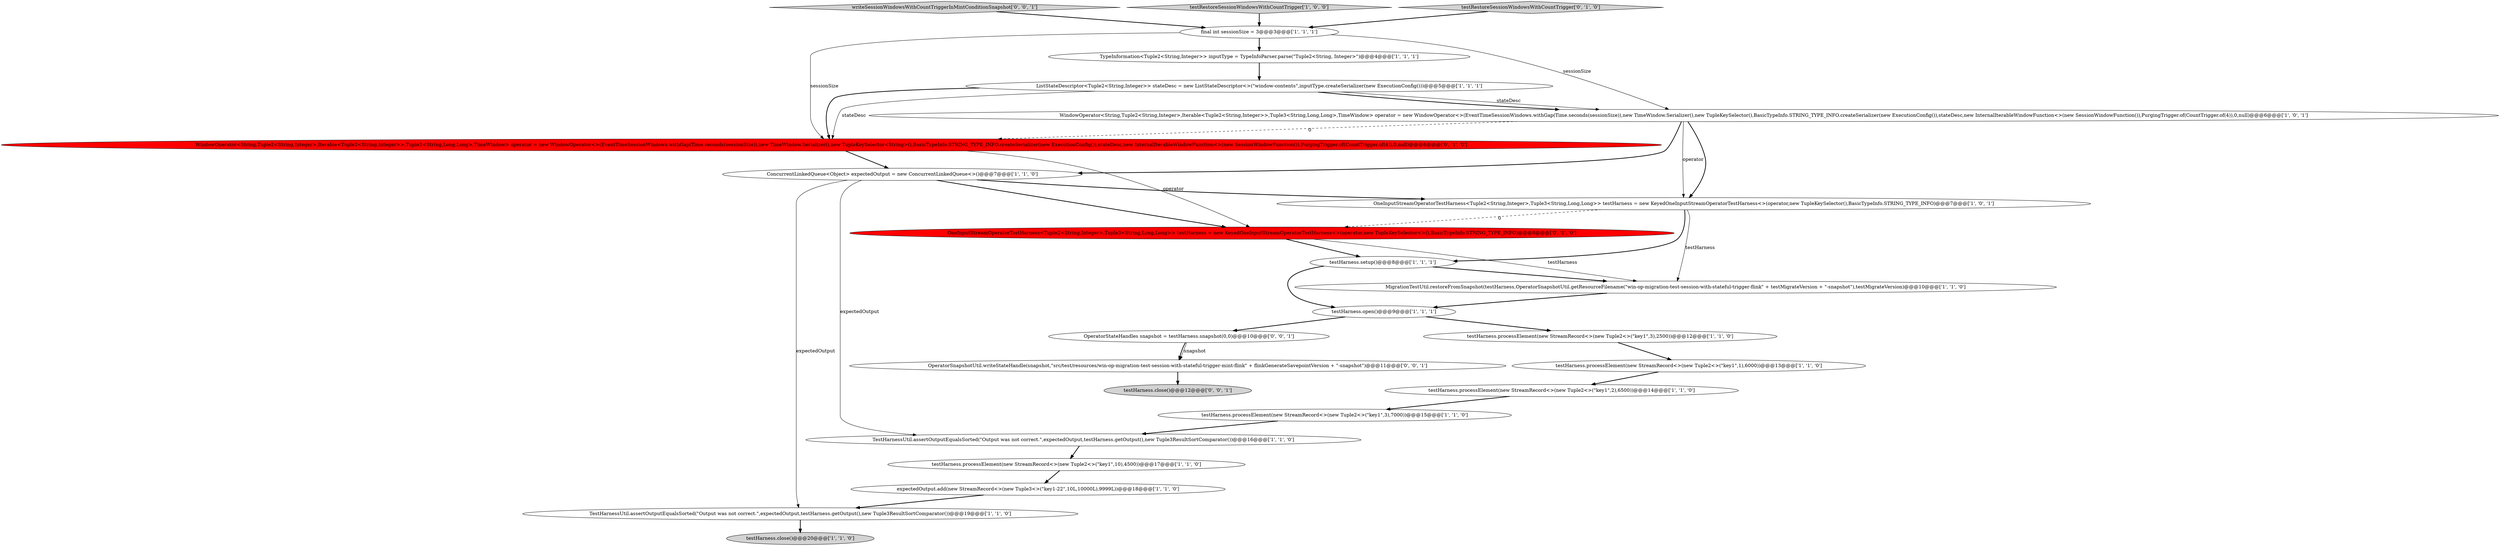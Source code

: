 digraph {
10 [style = filled, label = "testHarness.open()@@@9@@@['1', '1', '1']", fillcolor = white, shape = ellipse image = "AAA0AAABBB1BBB"];
24 [style = filled, label = "writeSessionWindowsWithCountTriggerInMintConditionSnapshot['0', '0', '1']", fillcolor = lightgray, shape = diamond image = "AAA0AAABBB3BBB"];
18 [style = filled, label = "testHarness.close()@@@20@@@['1', '1', '0']", fillcolor = lightgray, shape = ellipse image = "AAA0AAABBB1BBB"];
4 [style = filled, label = "testRestoreSessionWindowsWithCountTrigger['1', '0', '0']", fillcolor = lightgray, shape = diamond image = "AAA0AAABBB1BBB"];
14 [style = filled, label = "final int sessionSize = 3@@@3@@@['1', '1', '1']", fillcolor = white, shape = ellipse image = "AAA0AAABBB1BBB"];
8 [style = filled, label = "TestHarnessUtil.assertOutputEqualsSorted(\"Output was not correct.\",expectedOutput,testHarness.getOutput(),new Tuple3ResultSortComparator())@@@19@@@['1', '1', '0']", fillcolor = white, shape = ellipse image = "AAA0AAABBB1BBB"];
2 [style = filled, label = "testHarness.processElement(new StreamRecord<>(new Tuple2<>(\"key1\",2),6500))@@@14@@@['1', '1', '0']", fillcolor = white, shape = ellipse image = "AAA0AAABBB1BBB"];
17 [style = filled, label = "OneInputStreamOperatorTestHarness<Tuple2<String,Integer>,Tuple3<String,Long,Long>> testHarness = new KeyedOneInputStreamOperatorTestHarness<>(operator,new TupleKeySelector(),BasicTypeInfo.STRING_TYPE_INFO)@@@7@@@['1', '0', '1']", fillcolor = white, shape = ellipse image = "AAA0AAABBB1BBB"];
1 [style = filled, label = "MigrationTestUtil.restoreFromSnapshot(testHarness,OperatorSnapshotUtil.getResourceFilename(\"win-op-migration-test-session-with-stateful-trigger-flink\" + testMigrateVersion + \"-snapshot\"),testMigrateVersion)@@@10@@@['1', '1', '0']", fillcolor = white, shape = ellipse image = "AAA0AAABBB1BBB"];
7 [style = filled, label = "testHarness.setup()@@@8@@@['1', '1', '1']", fillcolor = white, shape = ellipse image = "AAA0AAABBB1BBB"];
12 [style = filled, label = "TestHarnessUtil.assertOutputEqualsSorted(\"Output was not correct.\",expectedOutput,testHarness.getOutput(),new Tuple3ResultSortComparator())@@@16@@@['1', '1', '0']", fillcolor = white, shape = ellipse image = "AAA0AAABBB1BBB"];
23 [style = filled, label = "OperatorSnapshotUtil.writeStateHandle(snapshot,\"src/test/resources/win-op-migration-test-session-with-stateful-trigger-mint-flink\" + flinkGenerateSavepointVersion + \"-snapshot\")@@@11@@@['0', '0', '1']", fillcolor = white, shape = ellipse image = "AAA0AAABBB3BBB"];
6 [style = filled, label = "WindowOperator<String,Tuple2<String,Integer>,Iterable<Tuple2<String,Integer>>,Tuple3<String,Long,Long>,TimeWindow> operator = new WindowOperator<>(EventTimeSessionWindows.withGap(Time.seconds(sessionSize)),new TimeWindow.Serializer(),new TupleKeySelector(),BasicTypeInfo.STRING_TYPE_INFO.createSerializer(new ExecutionConfig()),stateDesc,new InternalIterableWindowFunction<>(new SessionWindowFunction()),PurgingTrigger.of(CountTrigger.of(4)),0,null)@@@6@@@['1', '0', '1']", fillcolor = white, shape = ellipse image = "AAA0AAABBB1BBB"];
21 [style = filled, label = "WindowOperator<String,Tuple2<String,Integer>,Iterable<Tuple2<String,Integer>>,Tuple3<String,Long,Long>,TimeWindow> operator = new WindowOperator<>(EventTimeSessionWindows.withGap(Time.seconds(sessionSize)),new TimeWindow.Serializer(),new TupleKeySelector<String>(),BasicTypeInfo.STRING_TYPE_INFO.createSerializer(new ExecutionConfig()),stateDesc,new InternalIterableWindowFunction<>(new SessionWindowFunction()),PurgingTrigger.of(CountTrigger.of(4)),0,null)@@@6@@@['0', '1', '0']", fillcolor = red, shape = ellipse image = "AAA1AAABBB2BBB"];
22 [style = filled, label = "OperatorStateHandles snapshot = testHarness.snapshot(0,0)@@@10@@@['0', '0', '1']", fillcolor = white, shape = ellipse image = "AAA0AAABBB3BBB"];
13 [style = filled, label = "testHarness.processElement(new StreamRecord<>(new Tuple2<>(\"key1\",10),4500))@@@17@@@['1', '1', '0']", fillcolor = white, shape = ellipse image = "AAA0AAABBB1BBB"];
3 [style = filled, label = "testHarness.processElement(new StreamRecord<>(new Tuple2<>(\"key1\",3),2500))@@@12@@@['1', '1', '0']", fillcolor = white, shape = ellipse image = "AAA0AAABBB1BBB"];
20 [style = filled, label = "OneInputStreamOperatorTestHarness<Tuple2<String,Integer>,Tuple3<String,Long,Long>> testHarness = new KeyedOneInputStreamOperatorTestHarness<>(operator,new TupleKeySelector<>(),BasicTypeInfo.STRING_TYPE_INFO)@@@8@@@['0', '1', '0']", fillcolor = red, shape = ellipse image = "AAA1AAABBB2BBB"];
0 [style = filled, label = "testHarness.processElement(new StreamRecord<>(new Tuple2<>(\"key1\",1),6000))@@@13@@@['1', '1', '0']", fillcolor = white, shape = ellipse image = "AAA0AAABBB1BBB"];
15 [style = filled, label = "ListStateDescriptor<Tuple2<String,Integer>> stateDesc = new ListStateDescriptor<>(\"window-contents\",inputType.createSerializer(new ExecutionConfig()))@@@5@@@['1', '1', '1']", fillcolor = white, shape = ellipse image = "AAA0AAABBB1BBB"];
11 [style = filled, label = "testHarness.processElement(new StreamRecord<>(new Tuple2<>(\"key1\",3),7000))@@@15@@@['1', '1', '0']", fillcolor = white, shape = ellipse image = "AAA0AAABBB1BBB"];
16 [style = filled, label = "TypeInformation<Tuple2<String,Integer>> inputType = TypeInfoParser.parse(\"Tuple2<String, Integer>\")@@@4@@@['1', '1', '1']", fillcolor = white, shape = ellipse image = "AAA0AAABBB1BBB"];
5 [style = filled, label = "ConcurrentLinkedQueue<Object> expectedOutput = new ConcurrentLinkedQueue<>()@@@7@@@['1', '1', '0']", fillcolor = white, shape = ellipse image = "AAA0AAABBB1BBB"];
19 [style = filled, label = "testRestoreSessionWindowsWithCountTrigger['0', '1', '0']", fillcolor = lightgray, shape = diamond image = "AAA0AAABBB2BBB"];
25 [style = filled, label = "testHarness.close()@@@12@@@['0', '0', '1']", fillcolor = lightgray, shape = ellipse image = "AAA0AAABBB3BBB"];
9 [style = filled, label = "expectedOutput.add(new StreamRecord<>(new Tuple3<>(\"key1-22\",10L,10000L),9999L))@@@18@@@['1', '1', '0']", fillcolor = white, shape = ellipse image = "AAA0AAABBB1BBB"];
14->21 [style = solid, label="sessionSize"];
14->16 [style = bold, label=""];
6->17 [style = bold, label=""];
16->15 [style = bold, label=""];
10->22 [style = bold, label=""];
23->25 [style = bold, label=""];
6->21 [style = dashed, label="0"];
4->14 [style = bold, label=""];
7->1 [style = bold, label=""];
5->20 [style = bold, label=""];
7->10 [style = bold, label=""];
15->21 [style = bold, label=""];
8->18 [style = bold, label=""];
0->2 [style = bold, label=""];
5->8 [style = solid, label="expectedOutput"];
10->3 [style = bold, label=""];
15->6 [style = bold, label=""];
11->12 [style = bold, label=""];
15->6 [style = solid, label="stateDesc"];
22->23 [style = solid, label="snapshot"];
9->8 [style = bold, label=""];
5->17 [style = bold, label=""];
22->23 [style = bold, label=""];
14->6 [style = solid, label="sessionSize"];
17->1 [style = solid, label="testHarness"];
3->0 [style = bold, label=""];
24->14 [style = bold, label=""];
17->7 [style = bold, label=""];
12->13 [style = bold, label=""];
21->5 [style = bold, label=""];
6->5 [style = bold, label=""];
19->14 [style = bold, label=""];
17->20 [style = dashed, label="0"];
21->20 [style = solid, label="operator"];
20->1 [style = solid, label="testHarness"];
13->9 [style = bold, label=""];
20->7 [style = bold, label=""];
15->21 [style = solid, label="stateDesc"];
1->10 [style = bold, label=""];
2->11 [style = bold, label=""];
5->12 [style = solid, label="expectedOutput"];
6->17 [style = solid, label="operator"];
}
